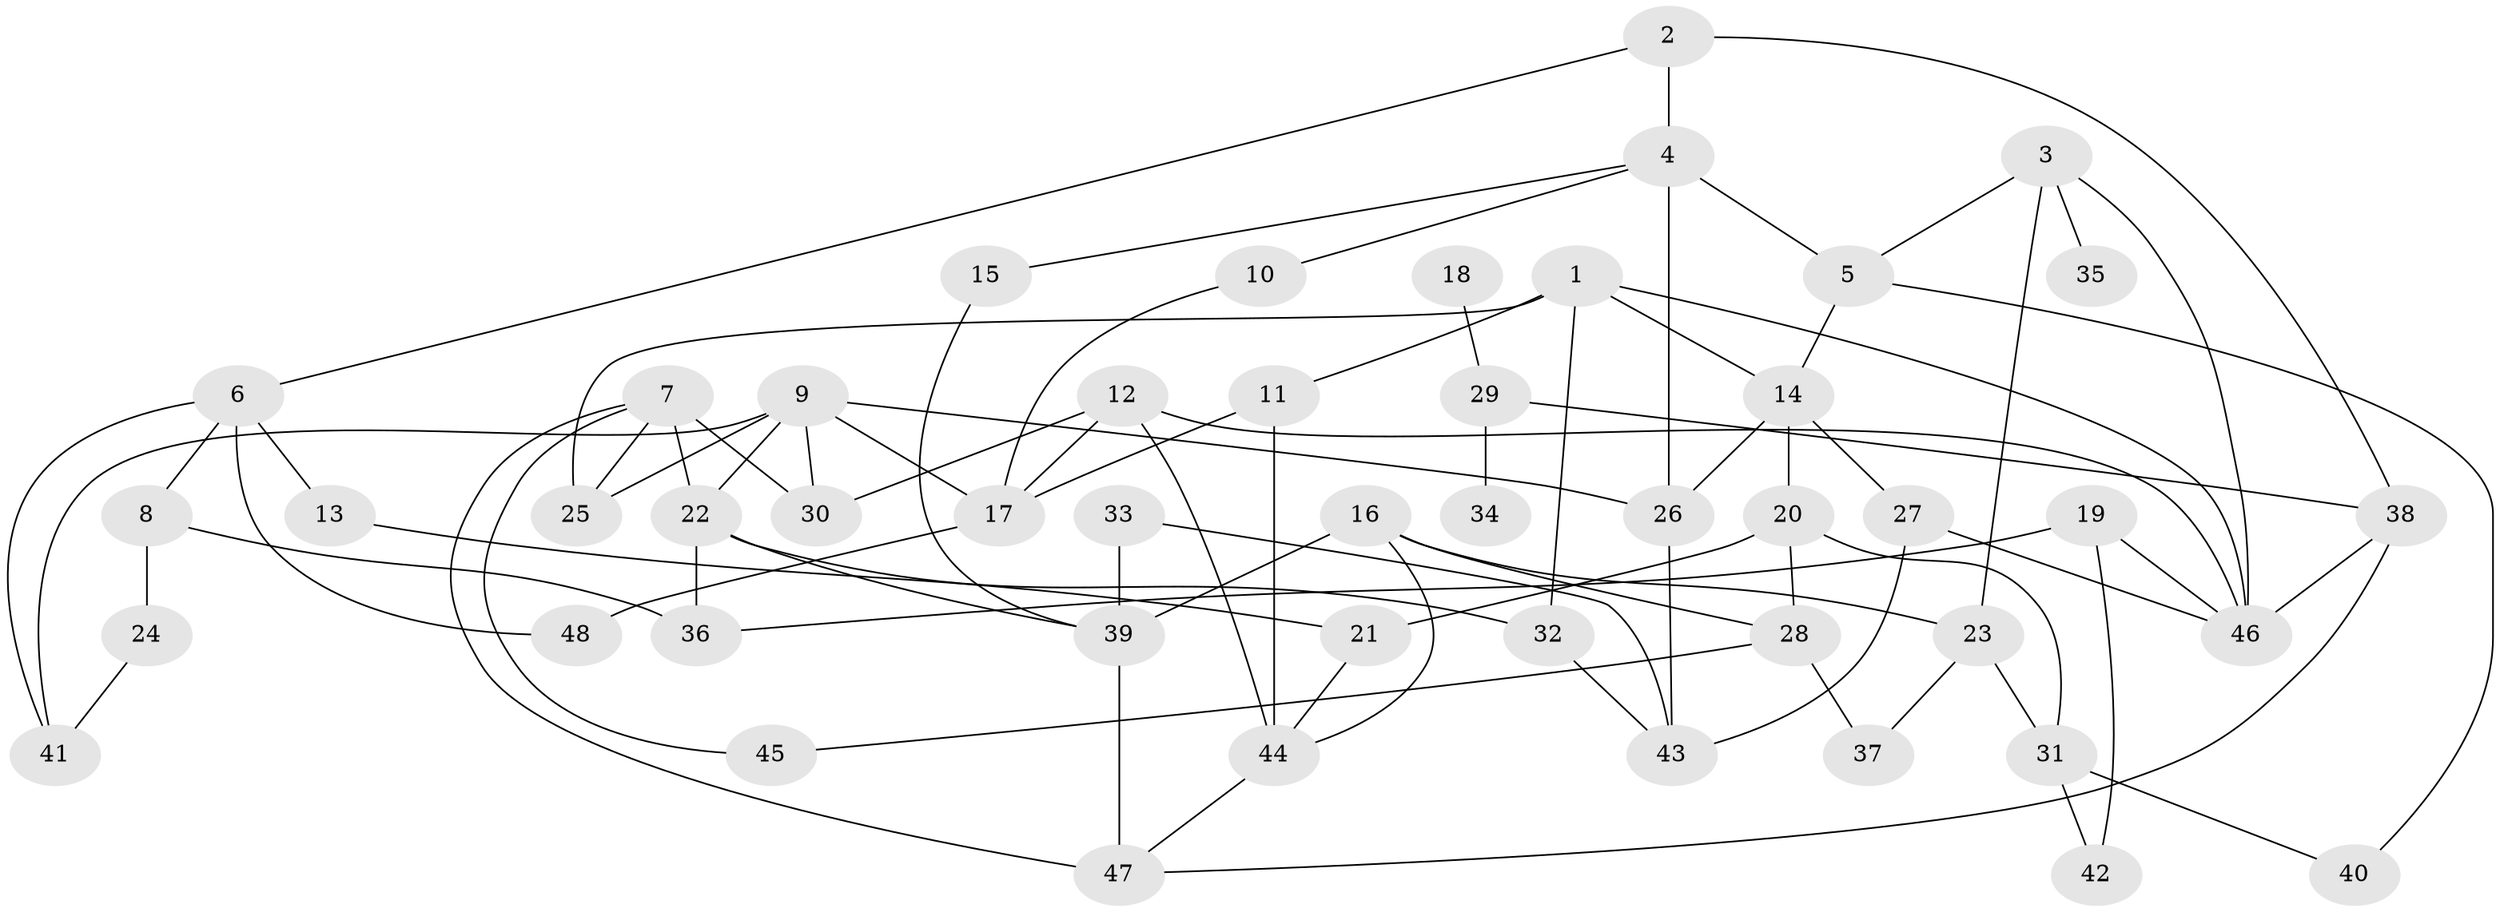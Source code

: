 // original degree distribution, {6: 0.07291666666666667, 5: 0.07291666666666667, 3: 0.19791666666666666, 7: 0.020833333333333332, 4: 0.125, 1: 0.2708333333333333, 2: 0.23958333333333334}
// Generated by graph-tools (version 1.1) at 2025/01/03/09/25 03:01:09]
// undirected, 48 vertices, 82 edges
graph export_dot {
graph [start="1"]
  node [color=gray90,style=filled];
  1;
  2;
  3;
  4;
  5;
  6;
  7;
  8;
  9;
  10;
  11;
  12;
  13;
  14;
  15;
  16;
  17;
  18;
  19;
  20;
  21;
  22;
  23;
  24;
  25;
  26;
  27;
  28;
  29;
  30;
  31;
  32;
  33;
  34;
  35;
  36;
  37;
  38;
  39;
  40;
  41;
  42;
  43;
  44;
  45;
  46;
  47;
  48;
  1 -- 11 [weight=1.0];
  1 -- 14 [weight=1.0];
  1 -- 25 [weight=1.0];
  1 -- 32 [weight=1.0];
  1 -- 46 [weight=1.0];
  2 -- 4 [weight=1.0];
  2 -- 6 [weight=1.0];
  2 -- 38 [weight=1.0];
  3 -- 5 [weight=1.0];
  3 -- 23 [weight=1.0];
  3 -- 35 [weight=1.0];
  3 -- 46 [weight=1.0];
  4 -- 5 [weight=1.0];
  4 -- 10 [weight=1.0];
  4 -- 15 [weight=1.0];
  4 -- 26 [weight=2.0];
  5 -- 14 [weight=1.0];
  5 -- 40 [weight=1.0];
  6 -- 8 [weight=1.0];
  6 -- 13 [weight=1.0];
  6 -- 41 [weight=1.0];
  6 -- 48 [weight=1.0];
  7 -- 22 [weight=1.0];
  7 -- 25 [weight=1.0];
  7 -- 30 [weight=1.0];
  7 -- 45 [weight=1.0];
  7 -- 47 [weight=1.0];
  8 -- 24 [weight=1.0];
  8 -- 36 [weight=1.0];
  9 -- 17 [weight=1.0];
  9 -- 22 [weight=1.0];
  9 -- 25 [weight=1.0];
  9 -- 26 [weight=1.0];
  9 -- 30 [weight=1.0];
  9 -- 41 [weight=1.0];
  10 -- 17 [weight=1.0];
  11 -- 17 [weight=1.0];
  11 -- 44 [weight=1.0];
  12 -- 17 [weight=1.0];
  12 -- 30 [weight=1.0];
  12 -- 44 [weight=1.0];
  12 -- 46 [weight=1.0];
  13 -- 21 [weight=1.0];
  14 -- 20 [weight=1.0];
  14 -- 26 [weight=1.0];
  14 -- 27 [weight=1.0];
  15 -- 39 [weight=1.0];
  16 -- 23 [weight=1.0];
  16 -- 28 [weight=1.0];
  16 -- 39 [weight=2.0];
  16 -- 44 [weight=1.0];
  17 -- 48 [weight=1.0];
  18 -- 29 [weight=1.0];
  19 -- 36 [weight=1.0];
  19 -- 42 [weight=1.0];
  19 -- 46 [weight=1.0];
  20 -- 21 [weight=1.0];
  20 -- 28 [weight=1.0];
  20 -- 31 [weight=1.0];
  21 -- 44 [weight=1.0];
  22 -- 32 [weight=1.0];
  22 -- 36 [weight=1.0];
  22 -- 39 [weight=1.0];
  23 -- 31 [weight=1.0];
  23 -- 37 [weight=1.0];
  24 -- 41 [weight=1.0];
  26 -- 43 [weight=1.0];
  27 -- 43 [weight=1.0];
  27 -- 46 [weight=1.0];
  28 -- 37 [weight=1.0];
  28 -- 45 [weight=1.0];
  29 -- 34 [weight=1.0];
  29 -- 38 [weight=1.0];
  31 -- 40 [weight=1.0];
  31 -- 42 [weight=1.0];
  32 -- 43 [weight=1.0];
  33 -- 39 [weight=1.0];
  33 -- 43 [weight=1.0];
  38 -- 46 [weight=2.0];
  38 -- 47 [weight=1.0];
  39 -- 47 [weight=2.0];
  44 -- 47 [weight=1.0];
}
